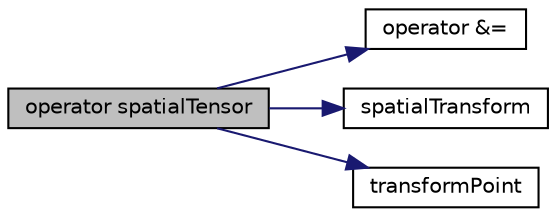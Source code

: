 digraph "operator spatialTensor"
{
  bgcolor="transparent";
  edge [fontname="Helvetica",fontsize="10",labelfontname="Helvetica",labelfontsize="10"];
  node [fontname="Helvetica",fontsize="10",shape=record];
  rankdir="LR";
  Node86 [label="operator spatialTensor",height=0.2,width=0.4,color="black", fillcolor="grey75", style="filled", fontcolor="black"];
  Node86 -> Node87 [color="midnightblue",fontsize="10",style="solid",fontname="Helvetica"];
  Node87 [label="operator &=",height=0.2,width=0.4,color="black",URL="$a29465.html#a82363d4d3f89bf8cd3187ad1a14c4aa5",tooltip="Inner-product multiply with a transformation tensor. "];
  Node86 -> Node88 [color="midnightblue",fontsize="10",style="solid",fontname="Helvetica"];
  Node88 [label="spatialTransform",height=0.2,width=0.4,color="black",URL="$a29465.html#a76bc9ad8fb2a090d16c8182821007d46",tooltip="Construct null. "];
  Node86 -> Node89 [color="midnightblue",fontsize="10",style="solid",fontname="Helvetica"];
  Node89 [label="transformPoint",height=0.2,width=0.4,color="black",URL="$a29465.html#a48dc5b1676ae75039e191b9a8442770d",tooltip="Transform position p. "];
}
